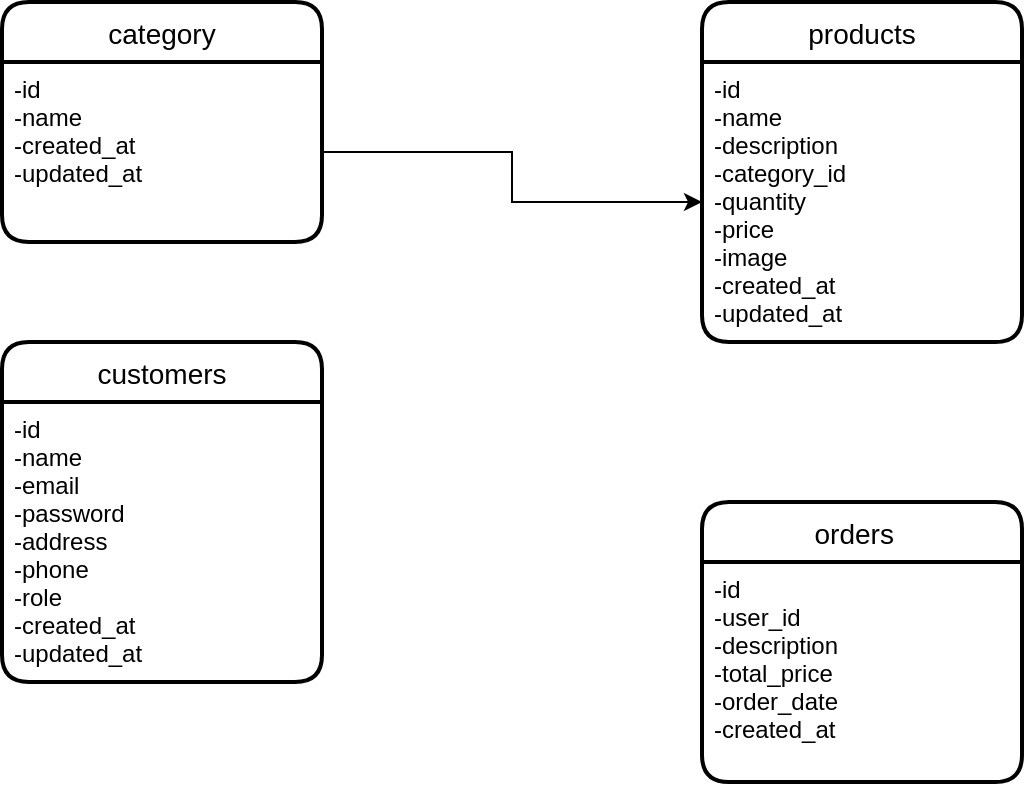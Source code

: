 <mxfile version="16.6.6" type="device"><diagram id="qWVK1RofiA6VijNrUTDB" name="Page-1"><mxGraphModel dx="898" dy="503" grid="1" gridSize="10" guides="1" tooltips="1" connect="1" arrows="1" fold="1" page="1" pageScale="1" pageWidth="850" pageHeight="1100" math="0" shadow="0"><root><mxCell id="0"/><mxCell id="1" parent="0"/><mxCell id="CVe2T52uHQmrjXKe2qsF-1" value="category" style="swimlane;childLayout=stackLayout;horizontal=1;startSize=30;horizontalStack=0;rounded=1;fontSize=14;fontStyle=0;strokeWidth=2;resizeParent=0;resizeLast=1;shadow=0;dashed=0;align=center;" vertex="1" parent="1"><mxGeometry x="100" y="160" width="160" height="120" as="geometry"/></mxCell><mxCell id="CVe2T52uHQmrjXKe2qsF-2" value="-id&#10;-name&#10;-created_at&#10;-updated_at&#10;&#10;" style="align=left;strokeColor=none;fillColor=none;spacingLeft=4;fontSize=12;verticalAlign=top;resizable=0;rotatable=0;part=1;" vertex="1" parent="CVe2T52uHQmrjXKe2qsF-1"><mxGeometry y="30" width="160" height="90" as="geometry"/></mxCell><mxCell id="CVe2T52uHQmrjXKe2qsF-3" value="products" style="swimlane;childLayout=stackLayout;horizontal=1;startSize=30;horizontalStack=0;rounded=1;fontSize=14;fontStyle=0;strokeWidth=2;resizeParent=0;resizeLast=1;shadow=0;dashed=0;align=center;" vertex="1" parent="1"><mxGeometry x="450" y="160" width="160" height="170" as="geometry"/></mxCell><mxCell id="CVe2T52uHQmrjXKe2qsF-4" value="-id&#10;-name&#10;-description&#10;-category_id&#10;-quantity&#10;-price&#10;-image&#10;-created_at&#10;-updated_at&#10;&#10;" style="align=left;strokeColor=none;fillColor=none;spacingLeft=4;fontSize=12;verticalAlign=top;resizable=0;rotatable=0;part=1;" vertex="1" parent="CVe2T52uHQmrjXKe2qsF-3"><mxGeometry y="30" width="160" height="140" as="geometry"/></mxCell><mxCell id="CVe2T52uHQmrjXKe2qsF-6" style="edgeStyle=orthogonalEdgeStyle;rounded=0;orthogonalLoop=1;jettySize=auto;html=1;exitX=1;exitY=0.5;exitDx=0;exitDy=0;" edge="1" parent="1" source="CVe2T52uHQmrjXKe2qsF-2" target="CVe2T52uHQmrjXKe2qsF-4"><mxGeometry relative="1" as="geometry"/></mxCell><mxCell id="CVe2T52uHQmrjXKe2qsF-7" value="customers" style="swimlane;childLayout=stackLayout;horizontal=1;startSize=30;horizontalStack=0;rounded=1;fontSize=14;fontStyle=0;strokeWidth=2;resizeParent=0;resizeLast=1;shadow=0;dashed=0;align=center;" vertex="1" parent="1"><mxGeometry x="100" y="330" width="160" height="170" as="geometry"/></mxCell><mxCell id="CVe2T52uHQmrjXKe2qsF-8" value="-id&#10;-name&#10;-email&#10;-password&#10;-address&#10;-phone&#10;-role&#10;-created_at&#10;-updated_at&#10;&#10;" style="align=left;strokeColor=none;fillColor=none;spacingLeft=4;fontSize=12;verticalAlign=top;resizable=0;rotatable=0;part=1;" vertex="1" parent="CVe2T52uHQmrjXKe2qsF-7"><mxGeometry y="30" width="160" height="140" as="geometry"/></mxCell><mxCell id="CVe2T52uHQmrjXKe2qsF-12" value="orders  " style="swimlane;childLayout=stackLayout;horizontal=1;startSize=30;horizontalStack=0;rounded=1;fontSize=14;fontStyle=0;strokeWidth=2;resizeParent=0;resizeLast=1;shadow=0;dashed=0;align=center;" vertex="1" parent="1"><mxGeometry x="450" y="410" width="160" height="140" as="geometry"/></mxCell><mxCell id="CVe2T52uHQmrjXKe2qsF-13" value="-id&#10;-user_id&#10;-description&#10;-total_price&#10;-order_date&#10;-created_at&#10;" style="align=left;strokeColor=none;fillColor=none;spacingLeft=4;fontSize=12;verticalAlign=top;resizable=0;rotatable=0;part=1;" vertex="1" parent="CVe2T52uHQmrjXKe2qsF-12"><mxGeometry y="30" width="160" height="110" as="geometry"/></mxCell></root></mxGraphModel></diagram></mxfile>